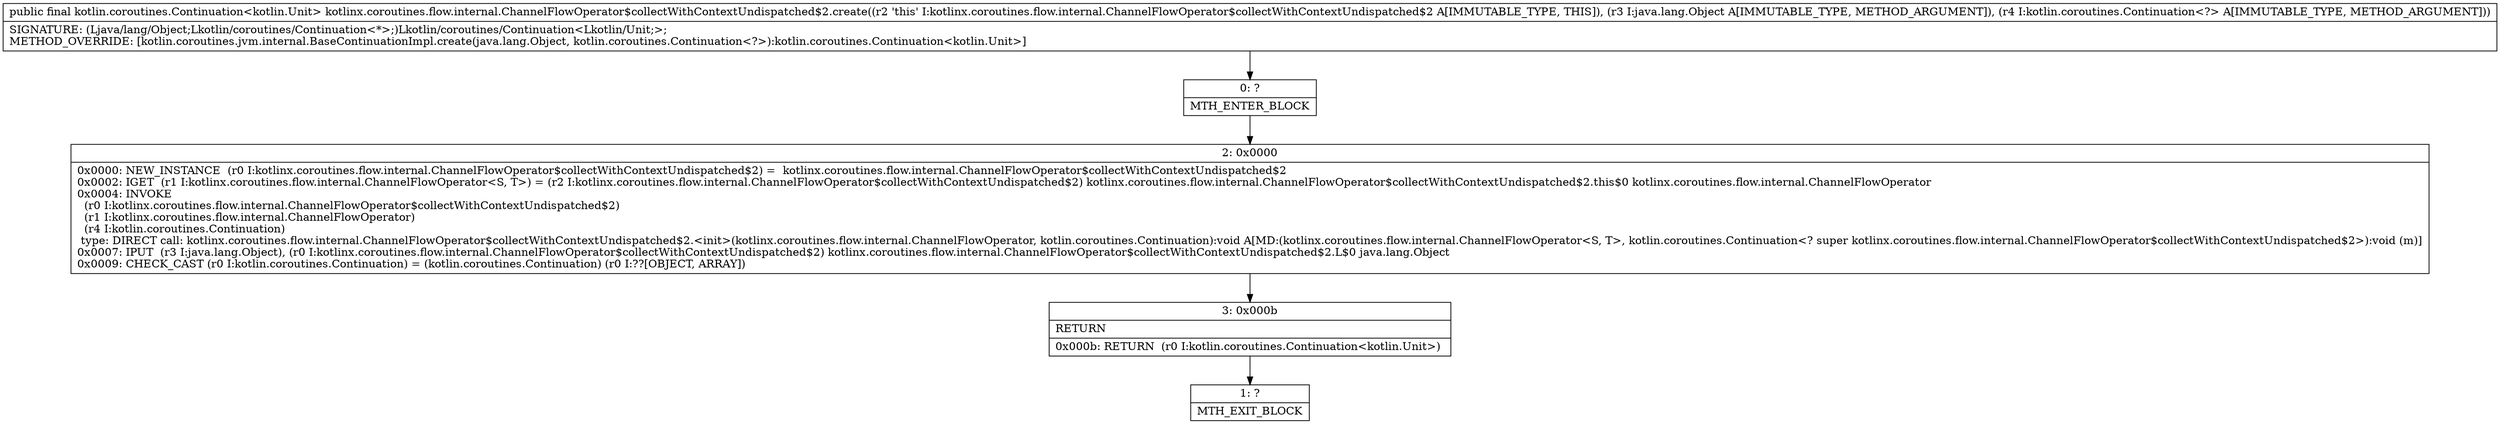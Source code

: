 digraph "CFG forkotlinx.coroutines.flow.internal.ChannelFlowOperator$collectWithContextUndispatched$2.create(Ljava\/lang\/Object;Lkotlin\/coroutines\/Continuation;)Lkotlin\/coroutines\/Continuation;" {
Node_0 [shape=record,label="{0\:\ ?|MTH_ENTER_BLOCK\l}"];
Node_2 [shape=record,label="{2\:\ 0x0000|0x0000: NEW_INSTANCE  (r0 I:kotlinx.coroutines.flow.internal.ChannelFlowOperator$collectWithContextUndispatched$2) =  kotlinx.coroutines.flow.internal.ChannelFlowOperator$collectWithContextUndispatched$2 \l0x0002: IGET  (r1 I:kotlinx.coroutines.flow.internal.ChannelFlowOperator\<S, T\>) = (r2 I:kotlinx.coroutines.flow.internal.ChannelFlowOperator$collectWithContextUndispatched$2) kotlinx.coroutines.flow.internal.ChannelFlowOperator$collectWithContextUndispatched$2.this$0 kotlinx.coroutines.flow.internal.ChannelFlowOperator \l0x0004: INVOKE  \l  (r0 I:kotlinx.coroutines.flow.internal.ChannelFlowOperator$collectWithContextUndispatched$2)\l  (r1 I:kotlinx.coroutines.flow.internal.ChannelFlowOperator)\l  (r4 I:kotlin.coroutines.Continuation)\l type: DIRECT call: kotlinx.coroutines.flow.internal.ChannelFlowOperator$collectWithContextUndispatched$2.\<init\>(kotlinx.coroutines.flow.internal.ChannelFlowOperator, kotlin.coroutines.Continuation):void A[MD:(kotlinx.coroutines.flow.internal.ChannelFlowOperator\<S, T\>, kotlin.coroutines.Continuation\<? super kotlinx.coroutines.flow.internal.ChannelFlowOperator$collectWithContextUndispatched$2\>):void (m)]\l0x0007: IPUT  (r3 I:java.lang.Object), (r0 I:kotlinx.coroutines.flow.internal.ChannelFlowOperator$collectWithContextUndispatched$2) kotlinx.coroutines.flow.internal.ChannelFlowOperator$collectWithContextUndispatched$2.L$0 java.lang.Object \l0x0009: CHECK_CAST (r0 I:kotlin.coroutines.Continuation) = (kotlin.coroutines.Continuation) (r0 I:??[OBJECT, ARRAY]) \l}"];
Node_3 [shape=record,label="{3\:\ 0x000b|RETURN\l|0x000b: RETURN  (r0 I:kotlin.coroutines.Continuation\<kotlin.Unit\>) \l}"];
Node_1 [shape=record,label="{1\:\ ?|MTH_EXIT_BLOCK\l}"];
MethodNode[shape=record,label="{public final kotlin.coroutines.Continuation\<kotlin.Unit\> kotlinx.coroutines.flow.internal.ChannelFlowOperator$collectWithContextUndispatched$2.create((r2 'this' I:kotlinx.coroutines.flow.internal.ChannelFlowOperator$collectWithContextUndispatched$2 A[IMMUTABLE_TYPE, THIS]), (r3 I:java.lang.Object A[IMMUTABLE_TYPE, METHOD_ARGUMENT]), (r4 I:kotlin.coroutines.Continuation\<?\> A[IMMUTABLE_TYPE, METHOD_ARGUMENT]))  | SIGNATURE: (Ljava\/lang\/Object;Lkotlin\/coroutines\/Continuation\<*\>;)Lkotlin\/coroutines\/Continuation\<Lkotlin\/Unit;\>;\lMETHOD_OVERRIDE: [kotlin.coroutines.jvm.internal.BaseContinuationImpl.create(java.lang.Object, kotlin.coroutines.Continuation\<?\>):kotlin.coroutines.Continuation\<kotlin.Unit\>]\l}"];
MethodNode -> Node_0;Node_0 -> Node_2;
Node_2 -> Node_3;
Node_3 -> Node_1;
}

